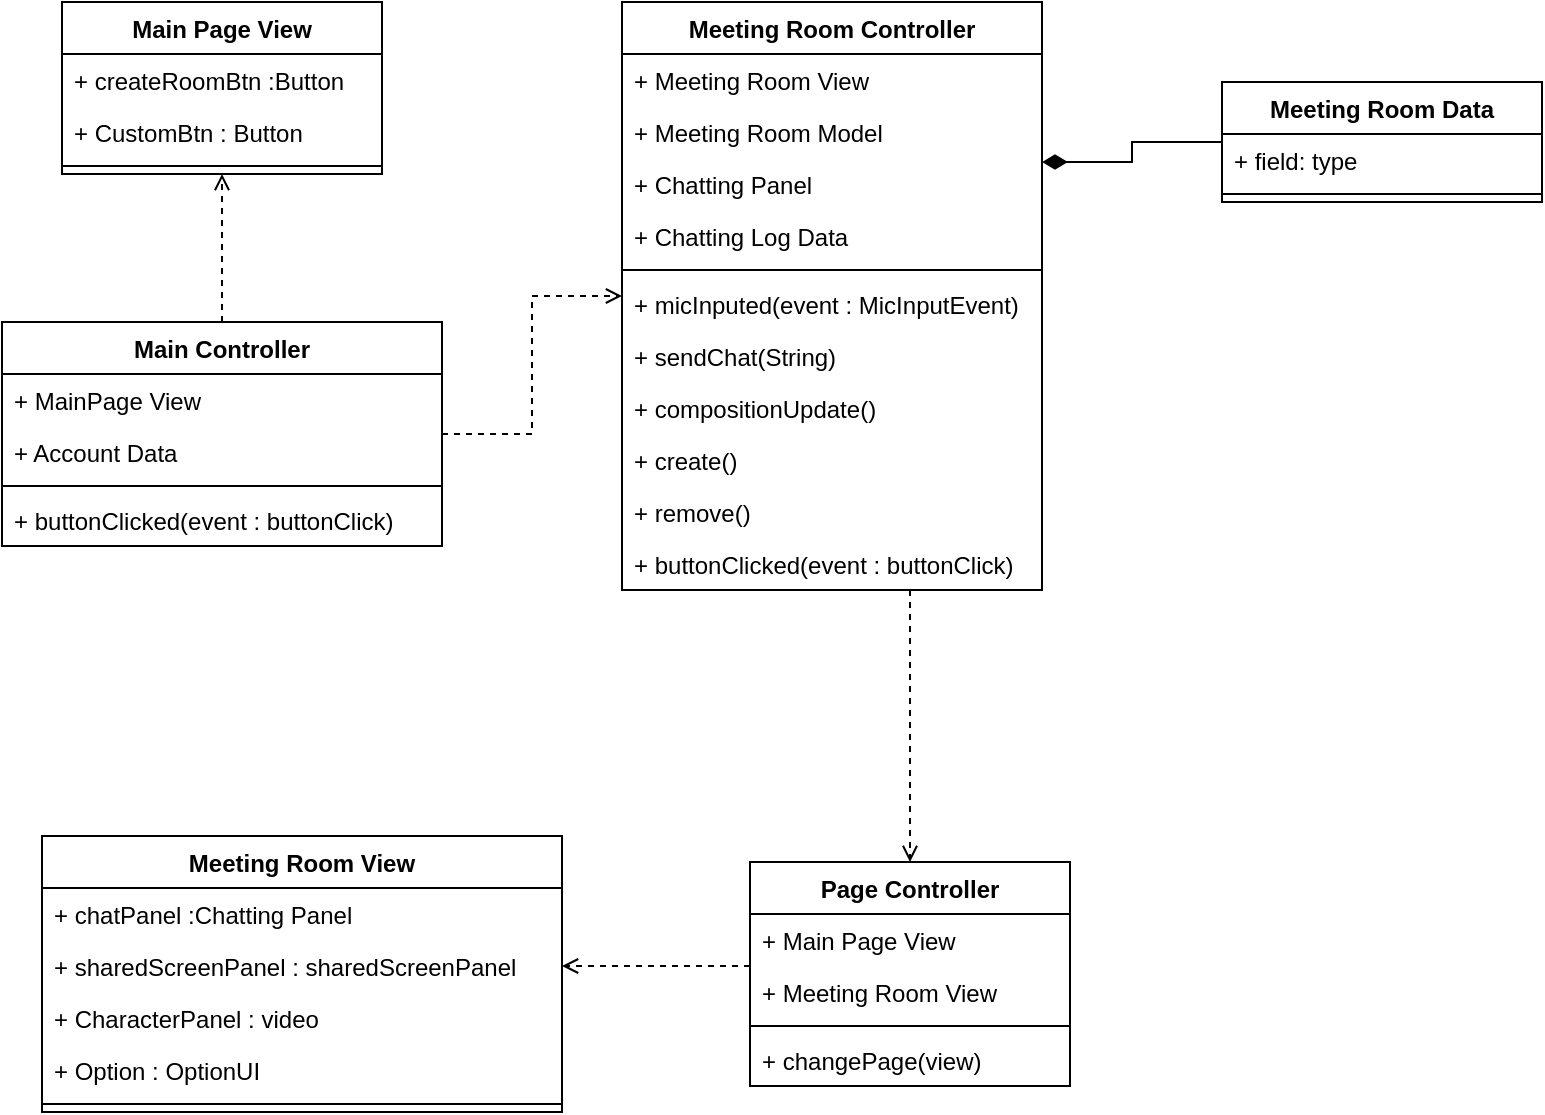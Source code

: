 <mxfile version="14.6.10" type="github"><diagram id="qNtHvHr-Q_ltwnV1EGBj" name="Page-1"><mxGraphModel dx="1298" dy="865" grid="1" gridSize="10" guides="1" tooltips="1" connect="1" arrows="1" fold="1" page="1" pageScale="1" pageWidth="827" pageHeight="1169" math="0" shadow="0"><root><mxCell id="0"/><mxCell id="1" parent="0"/><mxCell id="Hz_aNHwt8BgAc0QITuWz-67" style="edgeStyle=orthogonalEdgeStyle;rounded=0;orthogonalLoop=1;jettySize=auto;html=1;endArrow=open;endFill=0;dashed=1;" parent="1" source="Hz_aNHwt8BgAc0QITuWz-24" target="Hz_aNHwt8BgAc0QITuWz-55" edge="1"><mxGeometry relative="1" as="geometry"><Array as="points"><mxPoint x="494" y="570"/><mxPoint x="494" y="570"/></Array></mxGeometry></mxCell><mxCell id="Hz_aNHwt8BgAc0QITuWz-24" value="Meeting Room Controller" style="swimlane;fontStyle=1;align=center;verticalAlign=top;childLayout=stackLayout;horizontal=1;startSize=26;horizontalStack=0;resizeParent=1;resizeParentMax=0;resizeLast=0;collapsible=1;marginBottom=0;" parent="1" vertex="1"><mxGeometry x="350" y="240" width="210" height="294" as="geometry"/></mxCell><mxCell id="Hz_aNHwt8BgAc0QITuWz-25" value="+ Meeting Room View" style="text;strokeColor=none;fillColor=none;align=left;verticalAlign=top;spacingLeft=4;spacingRight=4;overflow=hidden;rotatable=0;points=[[0,0.5],[1,0.5]];portConstraint=eastwest;" parent="Hz_aNHwt8BgAc0QITuWz-24" vertex="1"><mxGeometry y="26" width="210" height="26" as="geometry"/></mxCell><mxCell id="Hz_aNHwt8BgAc0QITuWz-28" value="+ Meeting Room Model" style="text;strokeColor=none;fillColor=none;align=left;verticalAlign=top;spacingLeft=4;spacingRight=4;overflow=hidden;rotatable=0;points=[[0,0.5],[1,0.5]];portConstraint=eastwest;" parent="Hz_aNHwt8BgAc0QITuWz-24" vertex="1"><mxGeometry y="52" width="210" height="26" as="geometry"/></mxCell><mxCell id="Hz_aNHwt8BgAc0QITuWz-48" value="+ Chatting Panel" style="text;strokeColor=none;fillColor=none;align=left;verticalAlign=top;spacingLeft=4;spacingRight=4;overflow=hidden;rotatable=0;points=[[0,0.5],[1,0.5]];portConstraint=eastwest;" parent="Hz_aNHwt8BgAc0QITuWz-24" vertex="1"><mxGeometry y="78" width="210" height="26" as="geometry"/></mxCell><mxCell id="Hz_aNHwt8BgAc0QITuWz-49" value="+ Chatting Log Data" style="text;strokeColor=none;fillColor=none;align=left;verticalAlign=top;spacingLeft=4;spacingRight=4;overflow=hidden;rotatable=0;points=[[0,0.5],[1,0.5]];portConstraint=eastwest;" parent="Hz_aNHwt8BgAc0QITuWz-24" vertex="1"><mxGeometry y="104" width="210" height="26" as="geometry"/></mxCell><mxCell id="Hz_aNHwt8BgAc0QITuWz-26" value="" style="line;strokeWidth=1;fillColor=none;align=left;verticalAlign=middle;spacingTop=-1;spacingLeft=3;spacingRight=3;rotatable=0;labelPosition=right;points=[];portConstraint=eastwest;" parent="Hz_aNHwt8BgAc0QITuWz-24" vertex="1"><mxGeometry y="130" width="210" height="8" as="geometry"/></mxCell><mxCell id="Hz_aNHwt8BgAc0QITuWz-27" value="+ micInputed(event : MicInputEvent)" style="text;strokeColor=none;fillColor=none;align=left;verticalAlign=top;spacingLeft=4;spacingRight=4;overflow=hidden;rotatable=0;points=[[0,0.5],[1,0.5]];portConstraint=eastwest;" parent="Hz_aNHwt8BgAc0QITuWz-24" vertex="1"><mxGeometry y="138" width="210" height="26" as="geometry"/></mxCell><mxCell id="Hz_aNHwt8BgAc0QITuWz-50" value="+ sendChat(String)" style="text;strokeColor=none;fillColor=none;align=left;verticalAlign=top;spacingLeft=4;spacingRight=4;overflow=hidden;rotatable=0;points=[[0,0.5],[1,0.5]];portConstraint=eastwest;" parent="Hz_aNHwt8BgAc0QITuWz-24" vertex="1"><mxGeometry y="164" width="210" height="26" as="geometry"/></mxCell><mxCell id="Hz_aNHwt8BgAc0QITuWz-51" value="+ compositionUpdate()" style="text;strokeColor=none;fillColor=none;align=left;verticalAlign=top;spacingLeft=4;spacingRight=4;overflow=hidden;rotatable=0;points=[[0,0.5],[1,0.5]];portConstraint=eastwest;" parent="Hz_aNHwt8BgAc0QITuWz-24" vertex="1"><mxGeometry y="190" width="210" height="26" as="geometry"/></mxCell><mxCell id="Hz_aNHwt8BgAc0QITuWz-52" value="+ create()" style="text;strokeColor=none;fillColor=none;align=left;verticalAlign=top;spacingLeft=4;spacingRight=4;overflow=hidden;rotatable=0;points=[[0,0.5],[1,0.5]];portConstraint=eastwest;" parent="Hz_aNHwt8BgAc0QITuWz-24" vertex="1"><mxGeometry y="216" width="210" height="26" as="geometry"/></mxCell><mxCell id="Hz_aNHwt8BgAc0QITuWz-53" value="+ remove()" style="text;strokeColor=none;fillColor=none;align=left;verticalAlign=top;spacingLeft=4;spacingRight=4;overflow=hidden;rotatable=0;points=[[0,0.5],[1,0.5]];portConstraint=eastwest;" parent="Hz_aNHwt8BgAc0QITuWz-24" vertex="1"><mxGeometry y="242" width="210" height="26" as="geometry"/></mxCell><mxCell id="Hz_aNHwt8BgAc0QITuWz-54" value="+ buttonClicked(event : buttonClick)" style="text;strokeColor=none;fillColor=none;align=left;verticalAlign=top;spacingLeft=4;spacingRight=4;overflow=hidden;rotatable=0;points=[[0,0.5],[1,0.5]];portConstraint=eastwest;" parent="Hz_aNHwt8BgAc0QITuWz-24" vertex="1"><mxGeometry y="268" width="210" height="26" as="geometry"/></mxCell><mxCell id="Hz_aNHwt8BgAc0QITuWz-65" style="edgeStyle=orthogonalEdgeStyle;rounded=0;orthogonalLoop=1;jettySize=auto;html=1;dashed=1;endArrow=open;endFill=0;" parent="1" source="Hz_aNHwt8BgAc0QITuWz-30" target="Hz_aNHwt8BgAc0QITuWz-24" edge="1"><mxGeometry relative="1" as="geometry"/></mxCell><mxCell id="gz0RsTwGi9bUB4MpCDVb-1" style="edgeStyle=orthogonalEdgeStyle;rounded=0;orthogonalLoop=1;jettySize=auto;html=1;entryX=0.5;entryY=1;entryDx=0;entryDy=0;endArrow=open;endFill=0;dashed=1;" parent="1" source="Hz_aNHwt8BgAc0QITuWz-30" target="Hz_aNHwt8BgAc0QITuWz-35" edge="1"><mxGeometry relative="1" as="geometry"/></mxCell><mxCell id="Hz_aNHwt8BgAc0QITuWz-30" value="Main Controller" style="swimlane;fontStyle=1;align=center;verticalAlign=top;childLayout=stackLayout;horizontal=1;startSize=26;horizontalStack=0;resizeParent=1;resizeParentMax=0;resizeLast=0;collapsible=1;marginBottom=0;" parent="1" vertex="1"><mxGeometry x="40" y="400" width="220" height="112" as="geometry"/></mxCell><mxCell id="Hz_aNHwt8BgAc0QITuWz-31" value="+ MainPage View" style="text;strokeColor=none;fillColor=none;align=left;verticalAlign=top;spacingLeft=4;spacingRight=4;overflow=hidden;rotatable=0;points=[[0,0.5],[1,0.5]];portConstraint=eastwest;" parent="Hz_aNHwt8BgAc0QITuWz-30" vertex="1"><mxGeometry y="26" width="220" height="26" as="geometry"/></mxCell><mxCell id="Hz_aNHwt8BgAc0QITuWz-32" value="+ Account Data" style="text;strokeColor=none;fillColor=none;align=left;verticalAlign=top;spacingLeft=4;spacingRight=4;overflow=hidden;rotatable=0;points=[[0,0.5],[1,0.5]];portConstraint=eastwest;" parent="Hz_aNHwt8BgAc0QITuWz-30" vertex="1"><mxGeometry y="52" width="220" height="26" as="geometry"/></mxCell><mxCell id="Hz_aNHwt8BgAc0QITuWz-33" value="" style="line;strokeWidth=1;fillColor=none;align=left;verticalAlign=middle;spacingTop=-1;spacingLeft=3;spacingRight=3;rotatable=0;labelPosition=right;points=[];portConstraint=eastwest;" parent="Hz_aNHwt8BgAc0QITuWz-30" vertex="1"><mxGeometry y="78" width="220" height="8" as="geometry"/></mxCell><mxCell id="Hz_aNHwt8BgAc0QITuWz-34" value="+ buttonClicked(event : buttonClick)" style="text;strokeColor=none;fillColor=none;align=left;verticalAlign=top;spacingLeft=4;spacingRight=4;overflow=hidden;rotatable=0;points=[[0,0.5],[1,0.5]];portConstraint=eastwest;" parent="Hz_aNHwt8BgAc0QITuWz-30" vertex="1"><mxGeometry y="86" width="220" height="26" as="geometry"/></mxCell><mxCell id="Hz_aNHwt8BgAc0QITuWz-35" value="Main Page View" style="swimlane;fontStyle=1;align=center;verticalAlign=top;childLayout=stackLayout;horizontal=1;startSize=26;horizontalStack=0;resizeParent=1;resizeParentMax=0;resizeLast=0;collapsible=1;marginBottom=0;" parent="1" vertex="1"><mxGeometry x="70" y="240" width="160" height="86" as="geometry"/></mxCell><mxCell id="Hz_aNHwt8BgAc0QITuWz-36" value="+ createRoomBtn :Button" style="text;strokeColor=none;fillColor=none;align=left;verticalAlign=top;spacingLeft=4;spacingRight=4;overflow=hidden;rotatable=0;points=[[0,0.5],[1,0.5]];portConstraint=eastwest;" parent="Hz_aNHwt8BgAc0QITuWz-35" vertex="1"><mxGeometry y="26" width="160" height="26" as="geometry"/></mxCell><mxCell id="Hz_aNHwt8BgAc0QITuWz-39" value="+ CustomBtn : Button" style="text;strokeColor=none;fillColor=none;align=left;verticalAlign=top;spacingLeft=4;spacingRight=4;overflow=hidden;rotatable=0;points=[[0,0.5],[1,0.5]];portConstraint=eastwest;" parent="Hz_aNHwt8BgAc0QITuWz-35" vertex="1"><mxGeometry y="52" width="160" height="26" as="geometry"/></mxCell><mxCell id="Hz_aNHwt8BgAc0QITuWz-37" value="" style="line;strokeWidth=1;fillColor=none;align=left;verticalAlign=middle;spacingTop=-1;spacingLeft=3;spacingRight=3;rotatable=0;labelPosition=right;points=[];portConstraint=eastwest;" parent="Hz_aNHwt8BgAc0QITuWz-35" vertex="1"><mxGeometry y="78" width="160" height="8" as="geometry"/></mxCell><mxCell id="Hz_aNHwt8BgAc0QITuWz-40" value="Meeting Room View" style="swimlane;fontStyle=1;align=center;verticalAlign=top;childLayout=stackLayout;horizontal=1;startSize=26;horizontalStack=0;resizeParent=1;resizeParentMax=0;resizeLast=0;collapsible=1;marginBottom=0;" parent="1" vertex="1"><mxGeometry x="60" y="657" width="260" height="138" as="geometry"/></mxCell><mxCell id="Hz_aNHwt8BgAc0QITuWz-41" value="+ chatPanel :Chatting Panel" style="text;strokeColor=none;fillColor=none;align=left;verticalAlign=top;spacingLeft=4;spacingRight=4;overflow=hidden;rotatable=0;points=[[0,0.5],[1,0.5]];portConstraint=eastwest;" parent="Hz_aNHwt8BgAc0QITuWz-40" vertex="1"><mxGeometry y="26" width="260" height="26" as="geometry"/></mxCell><mxCell id="Hz_aNHwt8BgAc0QITuWz-42" value="+ sharedScreenPanel : sharedScreenPanel" style="text;strokeColor=none;fillColor=none;align=left;verticalAlign=top;spacingLeft=4;spacingRight=4;overflow=hidden;rotatable=0;points=[[0,0.5],[1,0.5]];portConstraint=eastwest;" parent="Hz_aNHwt8BgAc0QITuWz-40" vertex="1"><mxGeometry y="52" width="260" height="26" as="geometry"/></mxCell><mxCell id="Hz_aNHwt8BgAc0QITuWz-46" value="+ CharacterPanel : video" style="text;strokeColor=none;fillColor=none;align=left;verticalAlign=top;spacingLeft=4;spacingRight=4;overflow=hidden;rotatable=0;points=[[0,0.5],[1,0.5]];portConstraint=eastwest;" parent="Hz_aNHwt8BgAc0QITuWz-40" vertex="1"><mxGeometry y="78" width="260" height="26" as="geometry"/></mxCell><mxCell id="Hz_aNHwt8BgAc0QITuWz-47" value="+ Option : OptionUI" style="text;strokeColor=none;fillColor=none;align=left;verticalAlign=top;spacingLeft=4;spacingRight=4;overflow=hidden;rotatable=0;points=[[0,0.5],[1,0.5]];portConstraint=eastwest;" parent="Hz_aNHwt8BgAc0QITuWz-40" vertex="1"><mxGeometry y="104" width="260" height="26" as="geometry"/></mxCell><mxCell id="Hz_aNHwt8BgAc0QITuWz-43" value="" style="line;strokeWidth=1;fillColor=none;align=left;verticalAlign=middle;spacingTop=-1;spacingLeft=3;spacingRight=3;rotatable=0;labelPosition=right;points=[];portConstraint=eastwest;" parent="Hz_aNHwt8BgAc0QITuWz-40" vertex="1"><mxGeometry y="130" width="260" height="8" as="geometry"/></mxCell><mxCell id="gz0RsTwGi9bUB4MpCDVb-3" style="edgeStyle=orthogonalEdgeStyle;rounded=0;orthogonalLoop=1;jettySize=auto;html=1;entryX=1;entryY=0.5;entryDx=0;entryDy=0;dashed=1;endArrow=open;endFill=0;" parent="1" source="Hz_aNHwt8BgAc0QITuWz-55" target="Hz_aNHwt8BgAc0QITuWz-42" edge="1"><mxGeometry relative="1" as="geometry"><Array as="points"><mxPoint x="390" y="722"/><mxPoint x="390" y="722"/></Array></mxGeometry></mxCell><mxCell id="Hz_aNHwt8BgAc0QITuWz-55" value="Page Controller" style="swimlane;fontStyle=1;align=center;verticalAlign=top;childLayout=stackLayout;horizontal=1;startSize=26;horizontalStack=0;resizeParent=1;resizeParentMax=0;resizeLast=0;collapsible=1;marginBottom=0;" parent="1" vertex="1"><mxGeometry x="414" y="670" width="160" height="112" as="geometry"/></mxCell><mxCell id="Hz_aNHwt8BgAc0QITuWz-56" value="+ Main Page View" style="text;strokeColor=none;fillColor=none;align=left;verticalAlign=top;spacingLeft=4;spacingRight=4;overflow=hidden;rotatable=0;points=[[0,0.5],[1,0.5]];portConstraint=eastwest;" parent="Hz_aNHwt8BgAc0QITuWz-55" vertex="1"><mxGeometry y="26" width="160" height="26" as="geometry"/></mxCell><mxCell id="Hz_aNHwt8BgAc0QITuWz-59" value="+ Meeting Room View" style="text;strokeColor=none;fillColor=none;align=left;verticalAlign=top;spacingLeft=4;spacingRight=4;overflow=hidden;rotatable=0;points=[[0,0.5],[1,0.5]];portConstraint=eastwest;" parent="Hz_aNHwt8BgAc0QITuWz-55" vertex="1"><mxGeometry y="52" width="160" height="26" as="geometry"/></mxCell><mxCell id="Hz_aNHwt8BgAc0QITuWz-57" value="" style="line;strokeWidth=1;fillColor=none;align=left;verticalAlign=middle;spacingTop=-1;spacingLeft=3;spacingRight=3;rotatable=0;labelPosition=right;points=[];portConstraint=eastwest;" parent="Hz_aNHwt8BgAc0QITuWz-55" vertex="1"><mxGeometry y="78" width="160" height="8" as="geometry"/></mxCell><mxCell id="Hz_aNHwt8BgAc0QITuWz-58" value="+ changePage(view)" style="text;strokeColor=none;fillColor=none;align=left;verticalAlign=top;spacingLeft=4;spacingRight=4;overflow=hidden;rotatable=0;points=[[0,0.5],[1,0.5]];portConstraint=eastwest;" parent="Hz_aNHwt8BgAc0QITuWz-55" vertex="1"><mxGeometry y="86" width="160" height="26" as="geometry"/></mxCell><mxCell id="gz0RsTwGi9bUB4MpCDVb-4" style="edgeStyle=orthogonalEdgeStyle;rounded=0;orthogonalLoop=1;jettySize=auto;html=1;endArrow=diamondThin;endFill=1;startSize=6;endSize=10;" parent="1" source="Hz_aNHwt8BgAc0QITuWz-60" target="Hz_aNHwt8BgAc0QITuWz-24" edge="1"><mxGeometry relative="1" as="geometry"><Array as="points"><mxPoint x="605" y="310"/><mxPoint x="605" y="320"/></Array></mxGeometry></mxCell><mxCell id="Hz_aNHwt8BgAc0QITuWz-60" value="Meeting Room Data" style="swimlane;fontStyle=1;align=center;verticalAlign=top;childLayout=stackLayout;horizontal=1;startSize=26;horizontalStack=0;resizeParent=1;resizeParentMax=0;resizeLast=0;collapsible=1;marginBottom=0;" parent="1" vertex="1"><mxGeometry x="650" y="280" width="160" height="60" as="geometry"/></mxCell><mxCell id="Hz_aNHwt8BgAc0QITuWz-61" value="+ field: type" style="text;strokeColor=none;fillColor=none;align=left;verticalAlign=top;spacingLeft=4;spacingRight=4;overflow=hidden;rotatable=0;points=[[0,0.5],[1,0.5]];portConstraint=eastwest;" parent="Hz_aNHwt8BgAc0QITuWz-60" vertex="1"><mxGeometry y="26" width="160" height="26" as="geometry"/></mxCell><mxCell id="Hz_aNHwt8BgAc0QITuWz-62" value="" style="line;strokeWidth=1;fillColor=none;align=left;verticalAlign=middle;spacingTop=-1;spacingLeft=3;spacingRight=3;rotatable=0;labelPosition=right;points=[];portConstraint=eastwest;" parent="Hz_aNHwt8BgAc0QITuWz-60" vertex="1"><mxGeometry y="52" width="160" height="8" as="geometry"/></mxCell></root></mxGraphModel></diagram></mxfile>